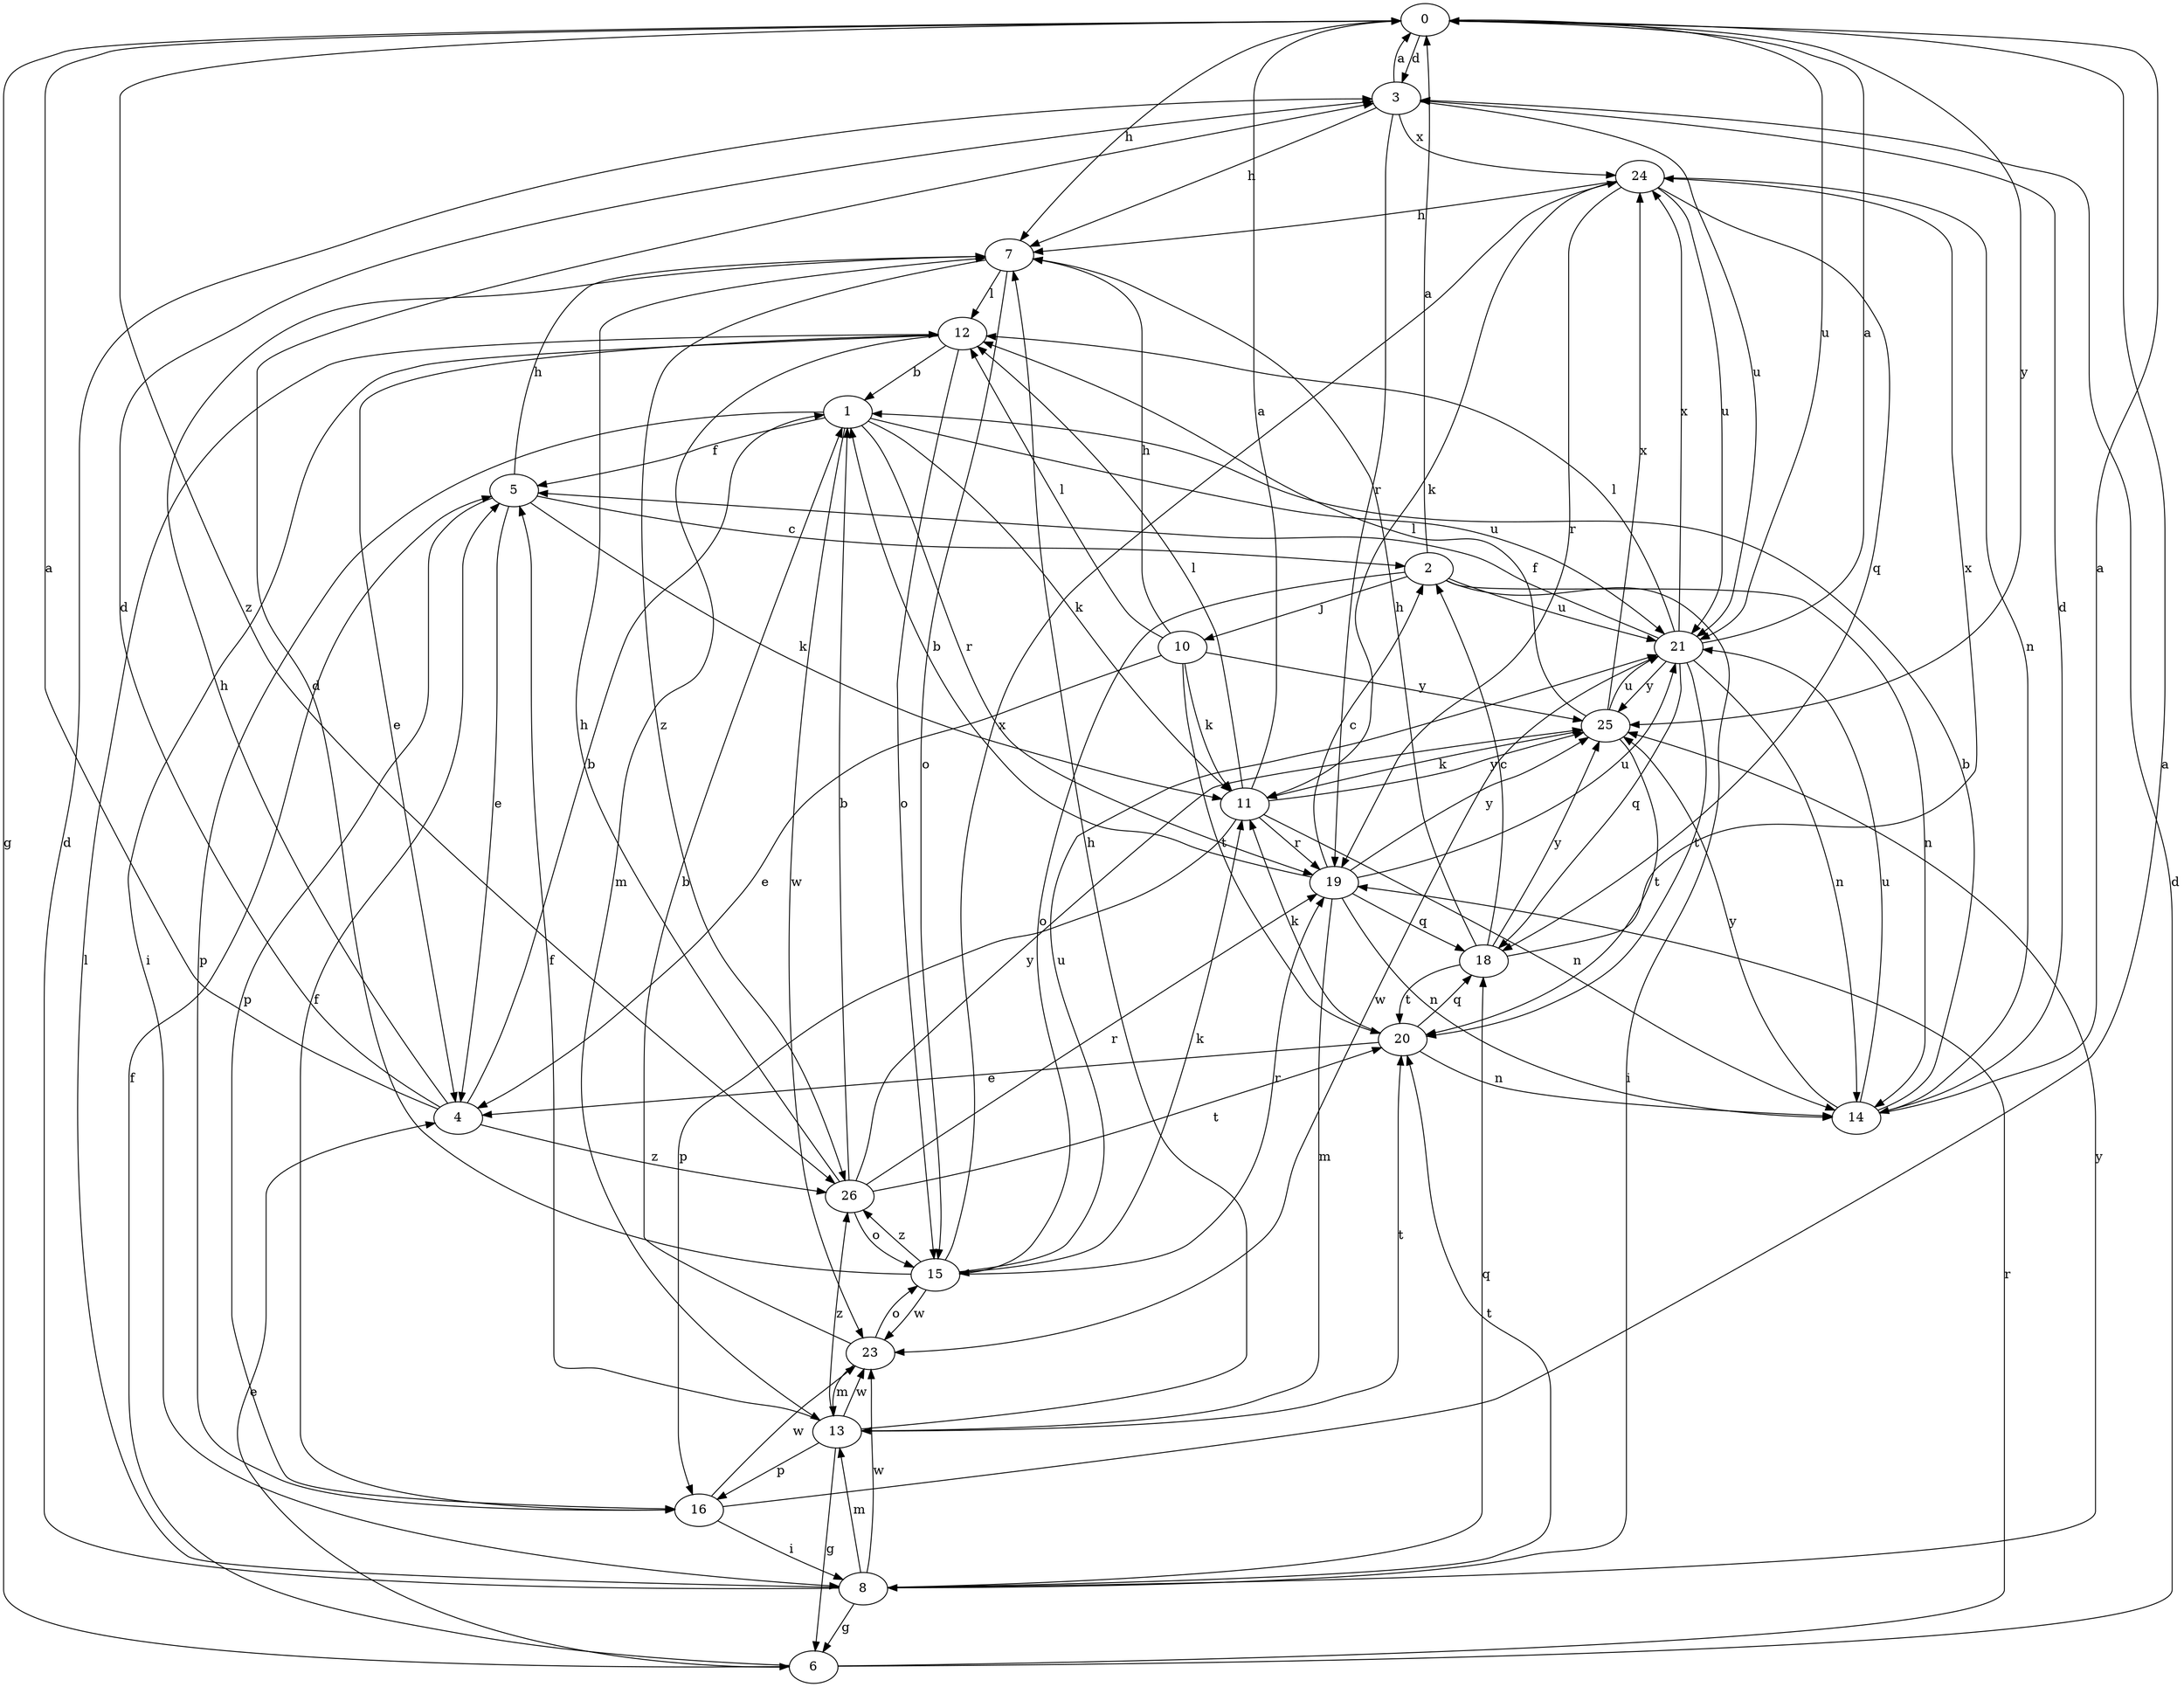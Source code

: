 strict digraph  {
0;
1;
2;
3;
4;
5;
6;
7;
8;
10;
11;
12;
13;
14;
15;
16;
18;
19;
20;
21;
23;
24;
25;
26;
0 -> 3  [label=d];
0 -> 6  [label=g];
0 -> 7  [label=h];
0 -> 21  [label=u];
0 -> 25  [label=y];
0 -> 26  [label=z];
1 -> 5  [label=f];
1 -> 11  [label=k];
1 -> 16  [label=p];
1 -> 19  [label=r];
1 -> 21  [label=u];
1 -> 23  [label=w];
2 -> 0  [label=a];
2 -> 8  [label=i];
2 -> 10  [label=j];
2 -> 14  [label=n];
2 -> 15  [label=o];
2 -> 21  [label=u];
3 -> 0  [label=a];
3 -> 7  [label=h];
3 -> 19  [label=r];
3 -> 21  [label=u];
3 -> 24  [label=x];
4 -> 0  [label=a];
4 -> 1  [label=b];
4 -> 3  [label=d];
4 -> 7  [label=h];
4 -> 26  [label=z];
5 -> 2  [label=c];
5 -> 4  [label=e];
5 -> 7  [label=h];
5 -> 11  [label=k];
5 -> 16  [label=p];
6 -> 3  [label=d];
6 -> 4  [label=e];
6 -> 5  [label=f];
6 -> 19  [label=r];
7 -> 12  [label=l];
7 -> 15  [label=o];
7 -> 26  [label=z];
8 -> 3  [label=d];
8 -> 6  [label=g];
8 -> 12  [label=l];
8 -> 13  [label=m];
8 -> 18  [label=q];
8 -> 20  [label=t];
8 -> 23  [label=w];
8 -> 25  [label=y];
10 -> 4  [label=e];
10 -> 7  [label=h];
10 -> 11  [label=k];
10 -> 12  [label=l];
10 -> 20  [label=t];
10 -> 25  [label=y];
11 -> 0  [label=a];
11 -> 12  [label=l];
11 -> 14  [label=n];
11 -> 16  [label=p];
11 -> 19  [label=r];
11 -> 25  [label=y];
12 -> 1  [label=b];
12 -> 4  [label=e];
12 -> 8  [label=i];
12 -> 13  [label=m];
12 -> 15  [label=o];
13 -> 5  [label=f];
13 -> 6  [label=g];
13 -> 7  [label=h];
13 -> 16  [label=p];
13 -> 20  [label=t];
13 -> 23  [label=w];
13 -> 26  [label=z];
14 -> 0  [label=a];
14 -> 1  [label=b];
14 -> 3  [label=d];
14 -> 21  [label=u];
14 -> 25  [label=y];
15 -> 3  [label=d];
15 -> 11  [label=k];
15 -> 19  [label=r];
15 -> 21  [label=u];
15 -> 23  [label=w];
15 -> 24  [label=x];
15 -> 26  [label=z];
16 -> 0  [label=a];
16 -> 5  [label=f];
16 -> 8  [label=i];
16 -> 23  [label=w];
18 -> 2  [label=c];
18 -> 7  [label=h];
18 -> 20  [label=t];
18 -> 24  [label=x];
18 -> 25  [label=y];
19 -> 1  [label=b];
19 -> 2  [label=c];
19 -> 13  [label=m];
19 -> 14  [label=n];
19 -> 18  [label=q];
19 -> 21  [label=u];
19 -> 25  [label=y];
20 -> 4  [label=e];
20 -> 11  [label=k];
20 -> 14  [label=n];
20 -> 18  [label=q];
21 -> 0  [label=a];
21 -> 5  [label=f];
21 -> 12  [label=l];
21 -> 14  [label=n];
21 -> 18  [label=q];
21 -> 20  [label=t];
21 -> 23  [label=w];
21 -> 24  [label=x];
21 -> 25  [label=y];
23 -> 1  [label=b];
23 -> 13  [label=m];
23 -> 15  [label=o];
24 -> 7  [label=h];
24 -> 11  [label=k];
24 -> 14  [label=n];
24 -> 18  [label=q];
24 -> 19  [label=r];
24 -> 21  [label=u];
25 -> 11  [label=k];
25 -> 12  [label=l];
25 -> 20  [label=t];
25 -> 21  [label=u];
25 -> 24  [label=x];
26 -> 1  [label=b];
26 -> 7  [label=h];
26 -> 15  [label=o];
26 -> 19  [label=r];
26 -> 20  [label=t];
26 -> 25  [label=y];
}
